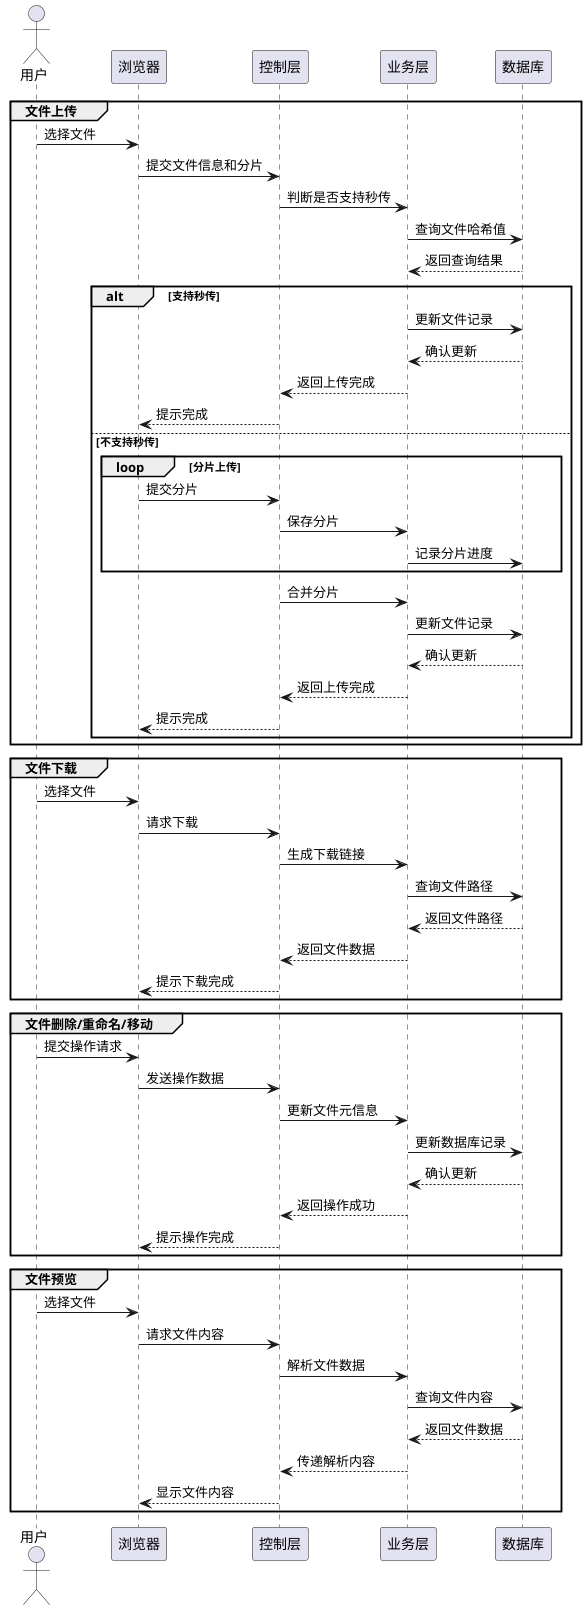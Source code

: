 @startuml
actor 用户 as User
participant 浏览器 as Browser
participant 控制层 as Controller
participant 业务层 as Service
participant 数据库 as DB

group 文件上传
  User -> Browser : 选择文件
  Browser -> Controller : 提交文件信息和分片
  Controller -> Service : 判断是否支持秒传
  Service -> DB : 查询文件哈希值
  DB --> Service : 返回查询结果
  alt 支持秒传
    Service -> DB : 更新文件记录
    DB --> Service : 确认更新
    Service --> Controller : 返回上传完成
    Controller --> Browser : 提示完成
  else 不支持秒传
    loop 分片上传
      Browser -> Controller : 提交分片
      Controller -> Service : 保存分片
      Service -> DB : 记录分片进度
    end
    Controller -> Service : 合并分片
    Service -> DB : 更新文件记录
    DB --> Service : 确认更新
    Service --> Controller : 返回上传完成
    Controller --> Browser : 提示完成
  end
end

group 文件下载
  User -> Browser : 选择文件
  Browser -> Controller : 请求下载
  Controller -> Service : 生成下载链接
  Service -> DB : 查询文件路径
  DB --> Service : 返回文件路径
  Service --> Controller : 返回文件数据
  Controller --> Browser : 提示下载完成
end

group 文件删除/重命名/移动
  User -> Browser : 提交操作请求
  Browser -> Controller : 发送操作数据
  Controller -> Service : 更新文件元信息
  Service -> DB : 更新数据库记录
  DB --> Service : 确认更新
  Service --> Controller : 返回操作成功
  Controller --> Browser : 提示操作完成
end

group 文件预览
  User -> Browser : 选择文件
  Browser -> Controller : 请求文件内容
  Controller -> Service : 解析文件数据
  Service -> DB : 查询文件内容
  DB --> Service : 返回文件数据
  Service --> Controller : 传递解析内容
  Controller --> Browser : 显示文件内容
end
@enduml
